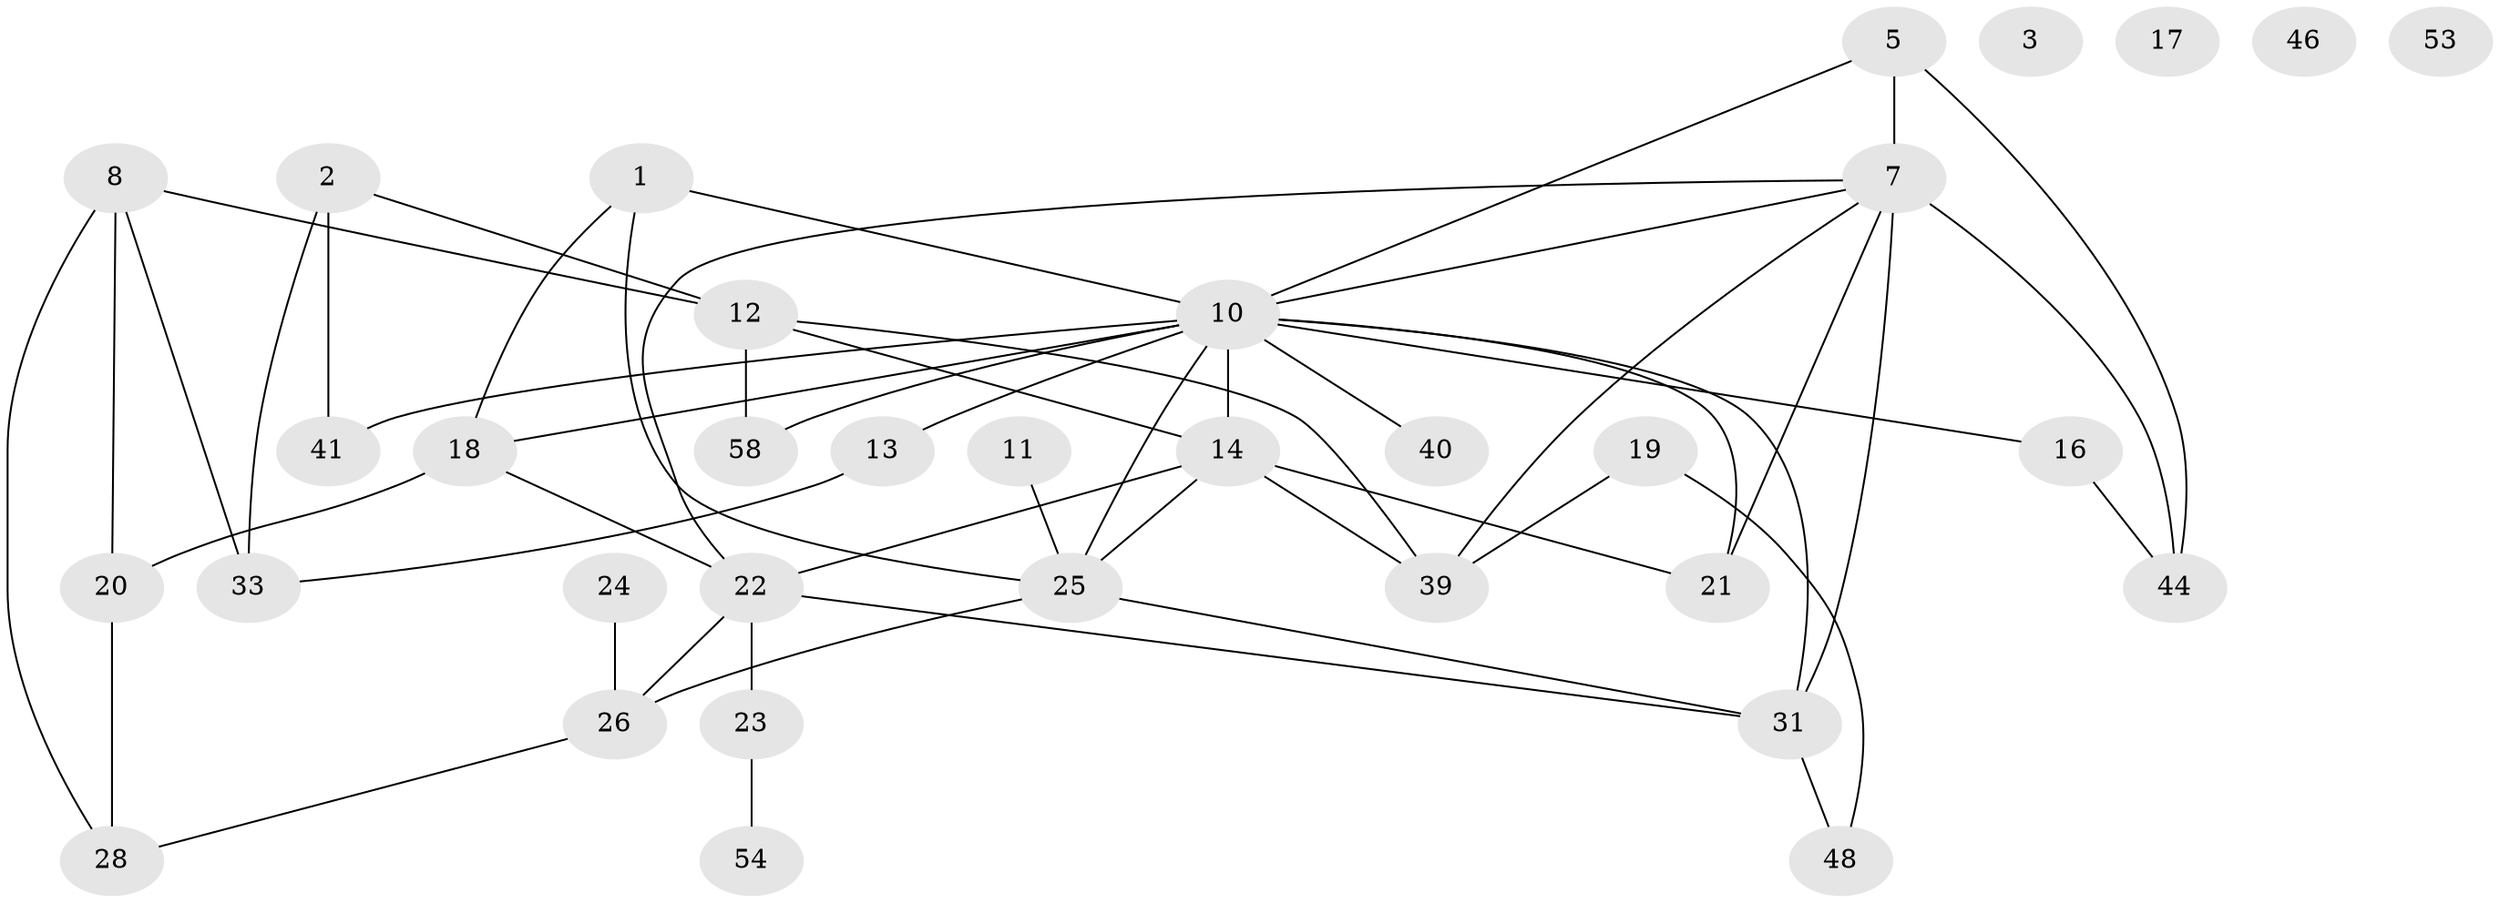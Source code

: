 // original degree distribution, {3: 0.2753623188405797, 1: 0.15942028985507245, 0: 0.057971014492753624, 2: 0.2608695652173913, 4: 0.15942028985507245, 7: 0.014492753623188406, 5: 0.07246376811594203}
// Generated by graph-tools (version 1.1) at 2025/13/03/09/25 04:13:10]
// undirected, 34 vertices, 53 edges
graph export_dot {
graph [start="1"]
  node [color=gray90,style=filled];
  1 [super="+4+36"];
  2 [super="+6"];
  3;
  5;
  7 [super="+9+45+30+47"];
  8 [super="+34"];
  10 [super="+51+42"];
  11;
  12 [super="+43"];
  13 [super="+38"];
  14 [super="+49+15"];
  16;
  17;
  18 [super="+59+56+50"];
  19 [super="+60"];
  20;
  21 [super="+55+27"];
  22 [super="+67+32"];
  23;
  24;
  25 [super="+37"];
  26 [super="+57"];
  28 [super="+29"];
  31 [super="+35"];
  33;
  39 [super="+61+63"];
  40;
  41 [super="+64"];
  44;
  46;
  48;
  53;
  54;
  58;
  1 -- 25;
  1 -- 18;
  1 -- 10;
  2 -- 33;
  2 -- 41;
  2 -- 12;
  5 -- 7;
  5 -- 44;
  5 -- 10;
  7 -- 44 [weight=2];
  7 -- 39;
  7 -- 10;
  7 -- 21 [weight=2];
  7 -- 31;
  7 -- 22;
  8 -- 33;
  8 -- 20;
  8 -- 12;
  8 -- 28;
  10 -- 40;
  10 -- 41;
  10 -- 13;
  10 -- 16;
  10 -- 25;
  10 -- 58;
  10 -- 31;
  10 -- 14;
  10 -- 18;
  10 -- 21;
  11 -- 25;
  12 -- 39;
  12 -- 58;
  12 -- 14;
  13 -- 33;
  14 -- 21;
  14 -- 25;
  14 -- 39;
  14 -- 22;
  16 -- 44;
  18 -- 20;
  18 -- 22;
  19 -- 48;
  19 -- 39;
  20 -- 28;
  22 -- 23;
  22 -- 26;
  22 -- 31;
  23 -- 54;
  24 -- 26;
  25 -- 31;
  25 -- 26;
  26 -- 28;
  31 -- 48;
}
